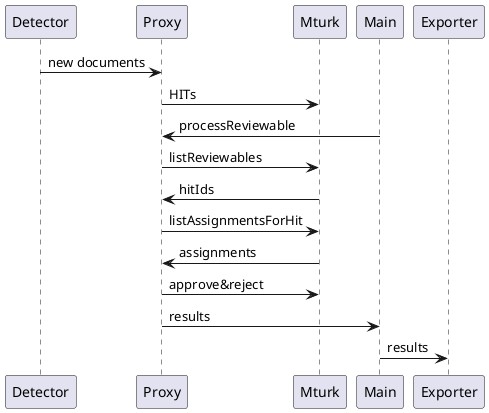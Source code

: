 @startuml
Detector -> Proxy: new documents
Proxy -> Mturk: HITs
Main -> Proxy: processReviewable
Proxy -> Mturk: listReviewables
Mturk -> Proxy: hitIds
Proxy -> Mturk: listAssignmentsForHit
Mturk -> Proxy: assignments
Proxy -> Mturk: approve&reject
Proxy -> Main: results
Main -> Exporter: results
@enduml
